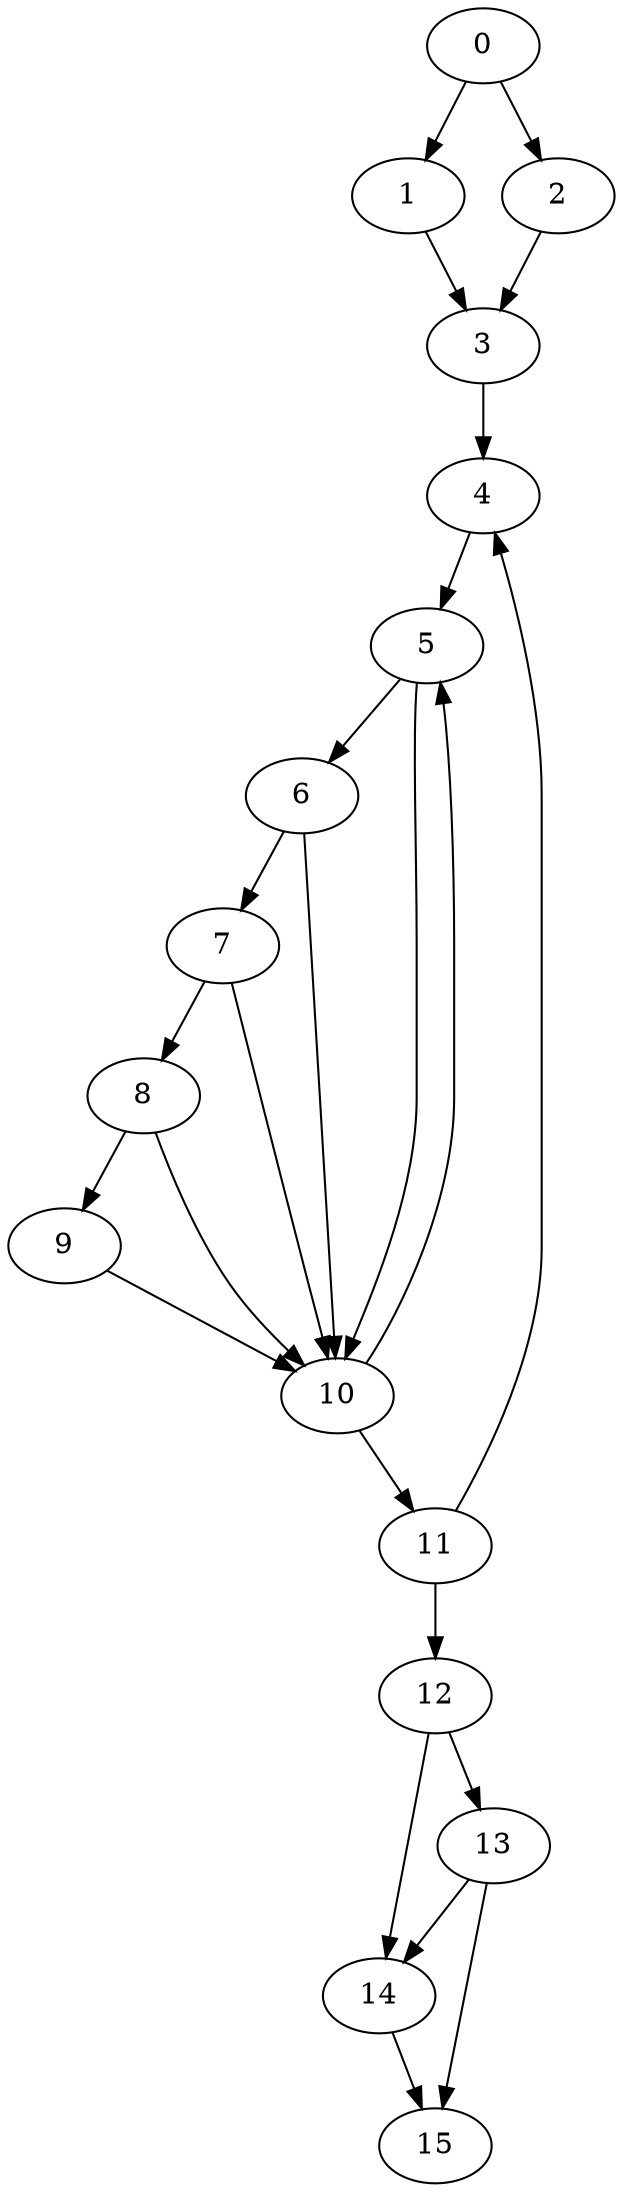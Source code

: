 digraph {
	0
	1
	2
	3
	4
	5
	6
	7
	8
	9
	10
	11
	12
	13
	14
	15
	0 -> 2
	7 -> 8
	8 -> 9
	13 -> 15
	14 -> 15
	1 -> 3
	2 -> 3
	11 -> 12
	12 -> 13
	0 -> 1
	5 -> 6
	6 -> 7
	5 -> 10
	6 -> 10
	7 -> 10
	8 -> 10
	9 -> 10
	10 -> 11
	3 -> 4
	11 -> 4
	4 -> 5
	10 -> 5
	12 -> 14
	13 -> 14
}
